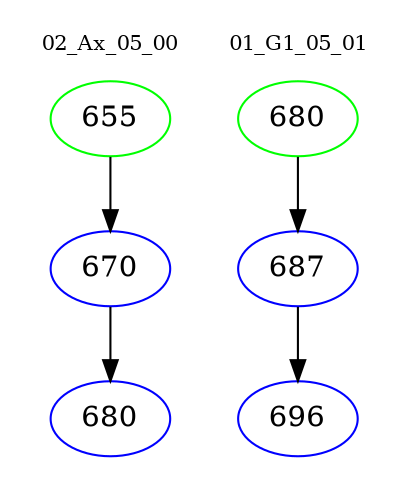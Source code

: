 digraph{
subgraph cluster_0 {
color = white
label = "02_Ax_05_00";
fontsize=10;
T0_655 [label="655", color="green"]
T0_655 -> T0_670 [color="black"]
T0_670 [label="670", color="blue"]
T0_670 -> T0_680 [color="black"]
T0_680 [label="680", color="blue"]
}
subgraph cluster_1 {
color = white
label = "01_G1_05_01";
fontsize=10;
T1_680 [label="680", color="green"]
T1_680 -> T1_687 [color="black"]
T1_687 [label="687", color="blue"]
T1_687 -> T1_696 [color="black"]
T1_696 [label="696", color="blue"]
}
}

